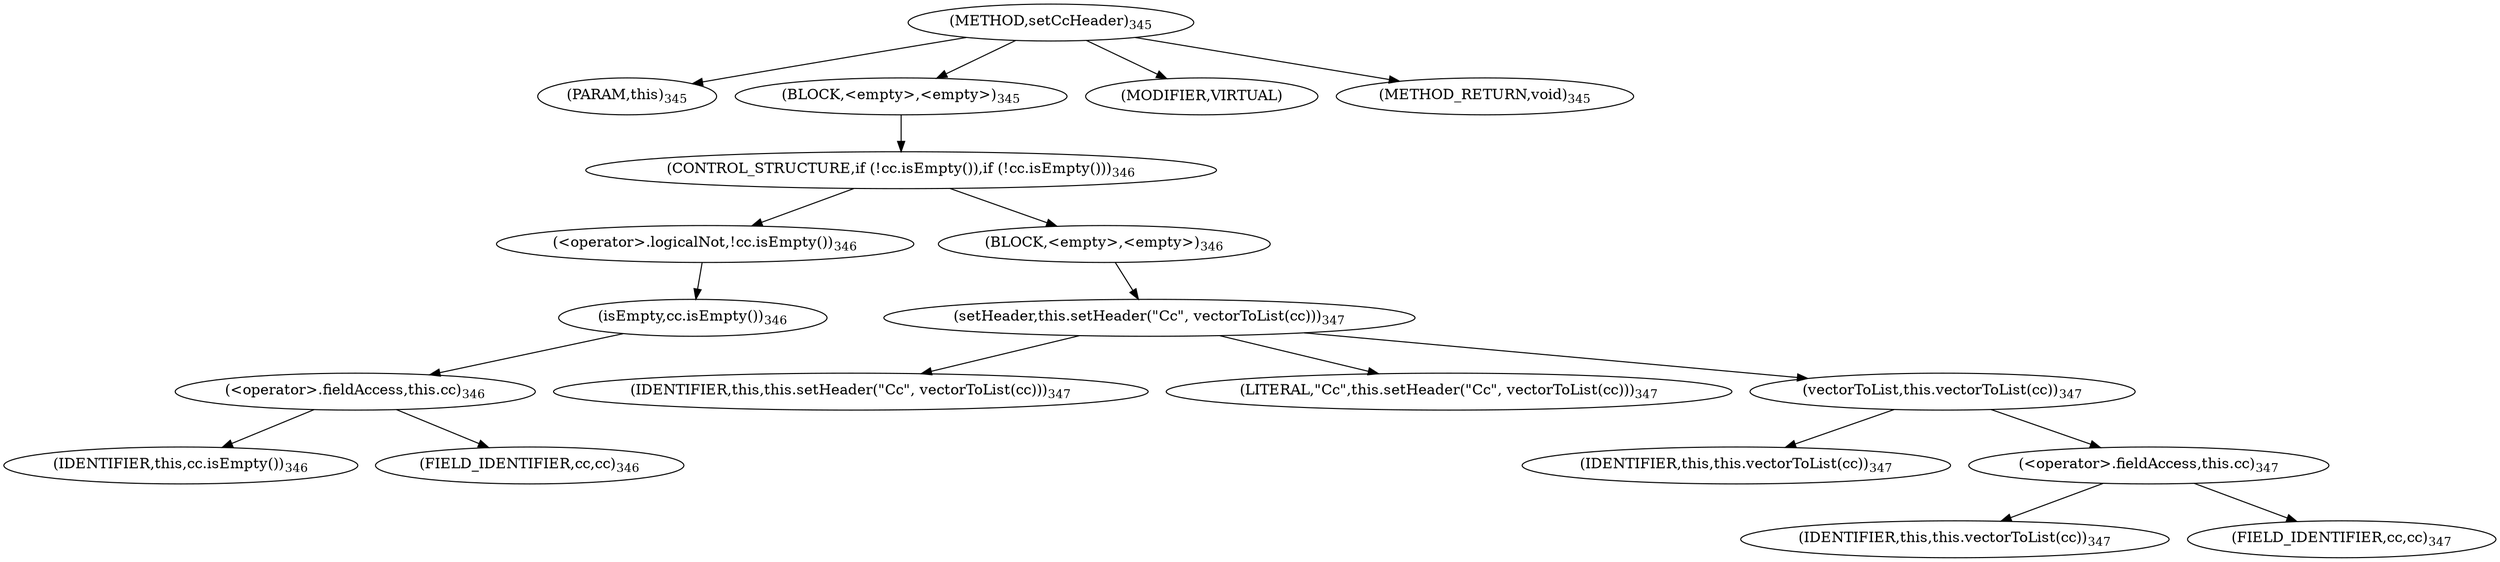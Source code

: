 digraph "setCcHeader" {  
"474" [label = <(METHOD,setCcHeader)<SUB>345</SUB>> ]
"46" [label = <(PARAM,this)<SUB>345</SUB>> ]
"475" [label = <(BLOCK,&lt;empty&gt;,&lt;empty&gt;)<SUB>345</SUB>> ]
"476" [label = <(CONTROL_STRUCTURE,if (!cc.isEmpty()),if (!cc.isEmpty()))<SUB>346</SUB>> ]
"477" [label = <(&lt;operator&gt;.logicalNot,!cc.isEmpty())<SUB>346</SUB>> ]
"478" [label = <(isEmpty,cc.isEmpty())<SUB>346</SUB>> ]
"479" [label = <(&lt;operator&gt;.fieldAccess,this.cc)<SUB>346</SUB>> ]
"480" [label = <(IDENTIFIER,this,cc.isEmpty())<SUB>346</SUB>> ]
"481" [label = <(FIELD_IDENTIFIER,cc,cc)<SUB>346</SUB>> ]
"482" [label = <(BLOCK,&lt;empty&gt;,&lt;empty&gt;)<SUB>346</SUB>> ]
"483" [label = <(setHeader,this.setHeader(&quot;Cc&quot;, vectorToList(cc)))<SUB>347</SUB>> ]
"47" [label = <(IDENTIFIER,this,this.setHeader(&quot;Cc&quot;, vectorToList(cc)))<SUB>347</SUB>> ]
"484" [label = <(LITERAL,&quot;Cc&quot;,this.setHeader(&quot;Cc&quot;, vectorToList(cc)))<SUB>347</SUB>> ]
"485" [label = <(vectorToList,this.vectorToList(cc))<SUB>347</SUB>> ]
"45" [label = <(IDENTIFIER,this,this.vectorToList(cc))<SUB>347</SUB>> ]
"486" [label = <(&lt;operator&gt;.fieldAccess,this.cc)<SUB>347</SUB>> ]
"487" [label = <(IDENTIFIER,this,this.vectorToList(cc))<SUB>347</SUB>> ]
"488" [label = <(FIELD_IDENTIFIER,cc,cc)<SUB>347</SUB>> ]
"489" [label = <(MODIFIER,VIRTUAL)> ]
"490" [label = <(METHOD_RETURN,void)<SUB>345</SUB>> ]
  "474" -> "46" 
  "474" -> "475" 
  "474" -> "489" 
  "474" -> "490" 
  "475" -> "476" 
  "476" -> "477" 
  "476" -> "482" 
  "477" -> "478" 
  "478" -> "479" 
  "479" -> "480" 
  "479" -> "481" 
  "482" -> "483" 
  "483" -> "47" 
  "483" -> "484" 
  "483" -> "485" 
  "485" -> "45" 
  "485" -> "486" 
  "486" -> "487" 
  "486" -> "488" 
}
